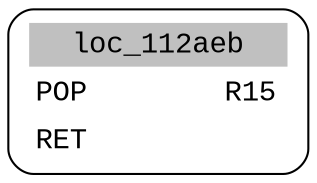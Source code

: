 digraph asm_graph {
1941 [
shape="Mrecord" fontname="Courier New"label =<<table border="0" cellborder="0" cellpadding="3"><tr><td align="center" colspan="2" bgcolor="grey">loc_112aeb</td></tr><tr><td align="left">POP        R15</td></tr><tr><td align="left">RET        </td></tr></table>> ];
}